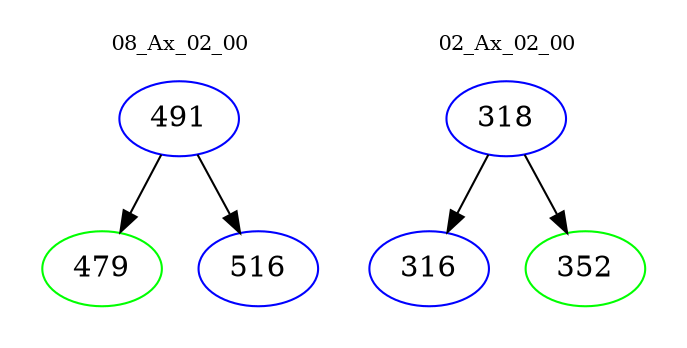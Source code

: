 digraph{
subgraph cluster_0 {
color = white
label = "08_Ax_02_00";
fontsize=10;
T0_491 [label="491", color="blue"]
T0_491 -> T0_479 [color="black"]
T0_479 [label="479", color="green"]
T0_491 -> T0_516 [color="black"]
T0_516 [label="516", color="blue"]
}
subgraph cluster_1 {
color = white
label = "02_Ax_02_00";
fontsize=10;
T1_318 [label="318", color="blue"]
T1_318 -> T1_316 [color="black"]
T1_316 [label="316", color="blue"]
T1_318 -> T1_352 [color="black"]
T1_352 [label="352", color="green"]
}
}
